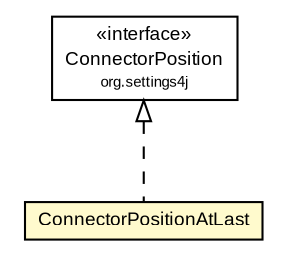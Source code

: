 #!/usr/local/bin/dot
#
# Class diagram 
# Generated by UMLGraph version R5_6-24-gf6e263 (http://www.umlgraph.org/)
#

digraph G {
	edge [fontname="arial",fontsize=10,labelfontname="arial",labelfontsize=10];
	node [fontname="arial",fontsize=10,shape=plaintext];
	nodesep=0.25;
	ranksep=0.5;
	// org.settings4j.ConnectorPosition
	c1664 [label=<<table title="org.settings4j.ConnectorPosition" border="0" cellborder="1" cellspacing="0" cellpadding="2" port="p" href="../../ConnectorPosition.html">
		<tr><td><table border="0" cellspacing="0" cellpadding="1">
<tr><td align="center" balign="center"> &#171;interface&#187; </td></tr>
<tr><td align="center" balign="center"> ConnectorPosition </td></tr>
<tr><td align="center" balign="center"><font point-size="7.0"> org.settings4j </font></td></tr>
		</table></td></tr>
		</table>>, URL="../../ConnectorPosition.html", fontname="arial", fontcolor="black", fontsize=9.0];
	// org.settings4j.settings.position.ConnectorPositionAtLast
	c1694 [label=<<table title="org.settings4j.settings.position.ConnectorPositionAtLast" border="0" cellborder="1" cellspacing="0" cellpadding="2" port="p" bgcolor="lemonChiffon" href="./ConnectorPositionAtLast.html">
		<tr><td><table border="0" cellspacing="0" cellpadding="1">
<tr><td align="center" balign="center"> ConnectorPositionAtLast </td></tr>
		</table></td></tr>
		</table>>, URL="./ConnectorPositionAtLast.html", fontname="arial", fontcolor="black", fontsize=9.0];
	//org.settings4j.settings.position.ConnectorPositionAtLast implements org.settings4j.ConnectorPosition
	c1664:p -> c1694:p [dir=back,arrowtail=empty,style=dashed];
}

